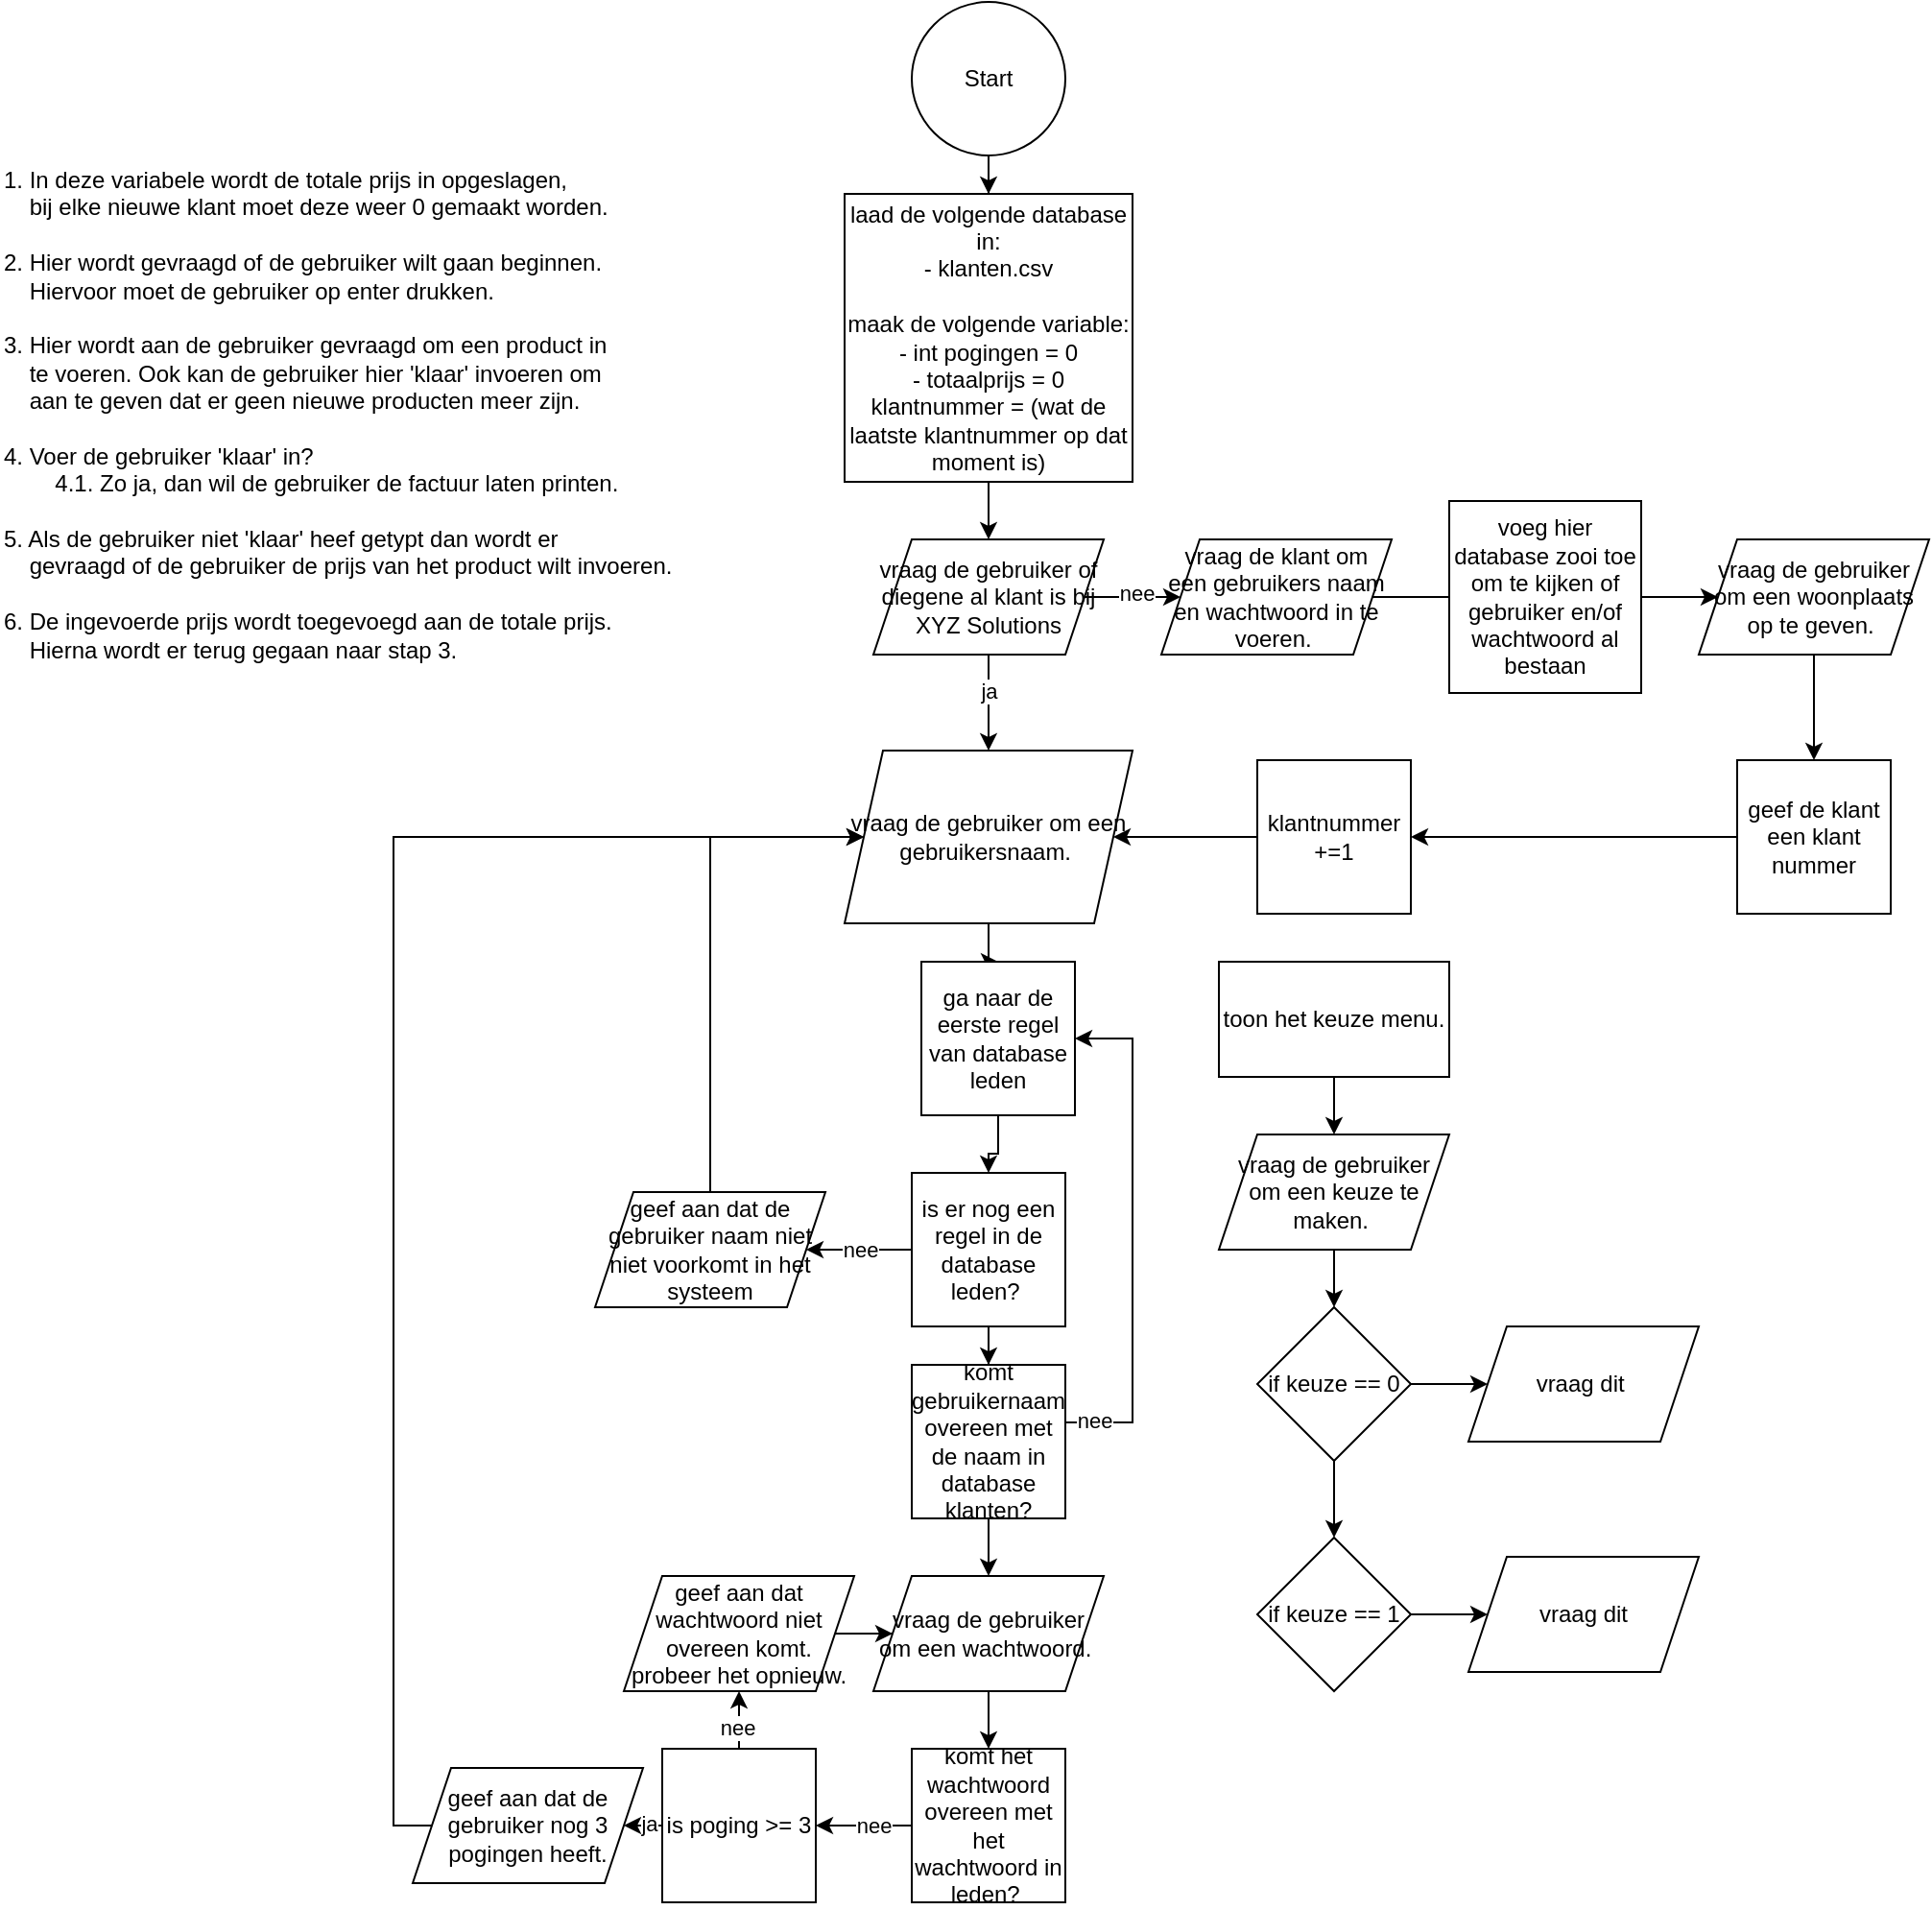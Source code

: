 <mxfile version="13.9.9" type="device"><diagram id="C5RBs43oDa-KdzZeNtuy" name="Page-1"><mxGraphModel dx="2653" dy="867" grid="1" gridSize="10" guides="1" tooltips="1" connect="1" arrows="1" fold="1" page="1" pageScale="1" pageWidth="827" pageHeight="1169" math="0" shadow="0"><root><mxCell id="WIyWlLk6GJQsqaUBKTNV-0"/><mxCell id="WIyWlLk6GJQsqaUBKTNV-1" parent="WIyWlLk6GJQsqaUBKTNV-0"/><mxCell id="tWPu2_w4OHIjBuxpegtP-2" style="edgeStyle=orthogonalEdgeStyle;rounded=0;orthogonalLoop=1;jettySize=auto;html=1;" edge="1" parent="WIyWlLk6GJQsqaUBKTNV-1" source="O1zzC6g-npnhpPZKXUF2-0" target="tWPu2_w4OHIjBuxpegtP-1"><mxGeometry relative="1" as="geometry"/></mxCell><mxCell id="O1zzC6g-npnhpPZKXUF2-0" value="Start" style="ellipse;whiteSpace=wrap;html=1;aspect=fixed;" parent="WIyWlLk6GJQsqaUBKTNV-1" vertex="1"><mxGeometry y="40" width="80" height="80" as="geometry"/></mxCell><mxCell id="O1zzC6g-npnhpPZKXUF2-17" value="1. In deze variabele wordt de totale prijs in opgeslagen,&lt;br&gt;&amp;nbsp; &amp;nbsp; bij elke nieuwe klant moet deze weer 0 gemaakt worden.&lt;br&gt;&lt;br&gt;2. Hier wordt gevraagd of de gebruiker wilt gaan beginnen.&lt;br&gt;&amp;nbsp; &amp;nbsp; Hiervoor moet de gebruiker op enter drukken.&lt;br&gt;&lt;br&gt;3. Hier wordt aan de gebruiker gevraagd om een product in&lt;br&gt;&amp;nbsp; &amp;nbsp; te voeren. Ook kan de gebruiker hier 'klaar' invoeren om&lt;br&gt;&amp;nbsp; &amp;nbsp; aan te geven dat er geen nieuwe producten meer zijn.&lt;br&gt;&lt;br&gt;4. Voer de gebruiker 'klaar' in?&lt;br&gt;&lt;span style=&quot;white-space: pre;&quot;&gt;&#9;&lt;/span&gt;4.1. Zo ja, dan wil de gebruiker de factuur laten printen.&lt;br&gt;&lt;br&gt;5. Als de gebruiker niet 'klaar' heef getypt dan wordt er&lt;br&gt;&amp;nbsp; &amp;nbsp; gevraagd of de gebruiker de prijs van het product wilt invoeren.&lt;br&gt;&lt;br&gt;6. De ingevoerde prijs wordt toegevoegd aan de totale prijs.&lt;br&gt;&amp;nbsp; &amp;nbsp; Hierna wordt er terug gegaan naar stap 3." style="text;html=1;align=left;verticalAlign=middle;resizable=0;points=[];autosize=1;strokeColor=none;fillColor=none;" parent="WIyWlLk6GJQsqaUBKTNV-1" vertex="1"><mxGeometry x="-475" y="120" width="370" height="270" as="geometry"/></mxCell><mxCell id="tWPu2_w4OHIjBuxpegtP-40" value="" style="edgeStyle=orthogonalEdgeStyle;rounded=0;orthogonalLoop=1;jettySize=auto;html=1;" edge="1" parent="WIyWlLk6GJQsqaUBKTNV-1" source="tWPu2_w4OHIjBuxpegtP-1" target="tWPu2_w4OHIjBuxpegtP-39"><mxGeometry relative="1" as="geometry"/></mxCell><mxCell id="tWPu2_w4OHIjBuxpegtP-1" value="laad de volgende database in:&lt;br&gt;- klanten.csv&lt;br&gt;&lt;br&gt;maak de volgende variable:&lt;br&gt;- int pogingen = 0&lt;br&gt;- totaalprijs = 0&lt;br&gt;klantnummer = (wat de laatste klantnummer op dat moment is)" style="whiteSpace=wrap;html=1;aspect=fixed;shadow=0;strokeColor=#000000;fillColor=#FFFFFF;" vertex="1" parent="WIyWlLk6GJQsqaUBKTNV-1"><mxGeometry x="-35" y="140" width="150" height="150" as="geometry"/></mxCell><mxCell id="tWPu2_w4OHIjBuxpegtP-6" style="edgeStyle=orthogonalEdgeStyle;rounded=0;orthogonalLoop=1;jettySize=auto;html=1;entryX=0.5;entryY=0;entryDx=0;entryDy=0;" edge="1" parent="WIyWlLk6GJQsqaUBKTNV-1" source="tWPu2_w4OHIjBuxpegtP-3" target="tWPu2_w4OHIjBuxpegtP-5"><mxGeometry relative="1" as="geometry"/></mxCell><mxCell id="tWPu2_w4OHIjBuxpegtP-3" value="vraag de gebruiker om een gebruikersnaam.&amp;nbsp;" style="shape=parallelogram;perimeter=parallelogramPerimeter;whiteSpace=wrap;html=1;fixedSize=1;shadow=0;fillColor=#FFFFFF;" vertex="1" parent="WIyWlLk6GJQsqaUBKTNV-1"><mxGeometry x="-35" y="430" width="150" height="90" as="geometry"/></mxCell><mxCell id="tWPu2_w4OHIjBuxpegtP-8" value="" style="edgeStyle=orthogonalEdgeStyle;rounded=0;orthogonalLoop=1;jettySize=auto;html=1;" edge="1" parent="WIyWlLk6GJQsqaUBKTNV-1" source="tWPu2_w4OHIjBuxpegtP-5" target="tWPu2_w4OHIjBuxpegtP-7"><mxGeometry relative="1" as="geometry"/></mxCell><mxCell id="tWPu2_w4OHIjBuxpegtP-5" value="ga naar de eerste regel van database leden" style="whiteSpace=wrap;html=1;aspect=fixed;shadow=0;strokeColor=#000000;fillColor=#FFFFFF;" vertex="1" parent="WIyWlLk6GJQsqaUBKTNV-1"><mxGeometry x="5" y="540" width="80" height="80" as="geometry"/></mxCell><mxCell id="tWPu2_w4OHIjBuxpegtP-12" value="nee" style="edgeStyle=orthogonalEdgeStyle;rounded=0;orthogonalLoop=1;jettySize=auto;html=1;" edge="1" parent="WIyWlLk6GJQsqaUBKTNV-1" source="tWPu2_w4OHIjBuxpegtP-7" target="tWPu2_w4OHIjBuxpegtP-11"><mxGeometry relative="1" as="geometry"/></mxCell><mxCell id="tWPu2_w4OHIjBuxpegtP-15" value="" style="edgeStyle=orthogonalEdgeStyle;rounded=0;orthogonalLoop=1;jettySize=auto;html=1;" edge="1" parent="WIyWlLk6GJQsqaUBKTNV-1" source="tWPu2_w4OHIjBuxpegtP-7" target="tWPu2_w4OHIjBuxpegtP-14"><mxGeometry relative="1" as="geometry"/></mxCell><mxCell id="tWPu2_w4OHIjBuxpegtP-7" value="is er nog een regel in de database leden?&amp;nbsp;" style="whiteSpace=wrap;html=1;aspect=fixed;shadow=0;strokeColor=#000000;fillColor=#FFFFFF;" vertex="1" parent="WIyWlLk6GJQsqaUBKTNV-1"><mxGeometry y="650" width="80" height="80" as="geometry"/></mxCell><mxCell id="tWPu2_w4OHIjBuxpegtP-13" style="edgeStyle=orthogonalEdgeStyle;rounded=0;orthogonalLoop=1;jettySize=auto;html=1;entryX=0;entryY=0.5;entryDx=0;entryDy=0;" edge="1" parent="WIyWlLk6GJQsqaUBKTNV-1" source="tWPu2_w4OHIjBuxpegtP-11" target="tWPu2_w4OHIjBuxpegtP-3"><mxGeometry relative="1" as="geometry"><Array as="points"><mxPoint x="-105" y="475"/></Array></mxGeometry></mxCell><mxCell id="tWPu2_w4OHIjBuxpegtP-11" value="geef aan dat de gebruiker naam niet&lt;br&gt;niet voorkomt in het systeem" style="shape=parallelogram;perimeter=parallelogramPerimeter;whiteSpace=wrap;html=1;fixedSize=1;shadow=0;fillColor=#FFFFFF;" vertex="1" parent="WIyWlLk6GJQsqaUBKTNV-1"><mxGeometry x="-165" y="660" width="120" height="60" as="geometry"/></mxCell><mxCell id="tWPu2_w4OHIjBuxpegtP-21" style="edgeStyle=orthogonalEdgeStyle;rounded=0;orthogonalLoop=1;jettySize=auto;html=1;entryX=1;entryY=0.5;entryDx=0;entryDy=0;" edge="1" parent="WIyWlLk6GJQsqaUBKTNV-1" source="tWPu2_w4OHIjBuxpegtP-14" target="tWPu2_w4OHIjBuxpegtP-5"><mxGeometry relative="1" as="geometry"><mxPoint x="105" y="579" as="targetPoint"/><Array as="points"><mxPoint x="115" y="780"/><mxPoint x="115" y="580"/></Array></mxGeometry></mxCell><mxCell id="tWPu2_w4OHIjBuxpegtP-22" value="nee" style="edgeLabel;html=1;align=center;verticalAlign=middle;resizable=0;points=[];" vertex="1" connectable="0" parent="tWPu2_w4OHIjBuxpegtP-21"><mxGeometry x="-0.89" y="1" relative="1" as="geometry"><mxPoint as="offset"/></mxGeometry></mxCell><mxCell id="tWPu2_w4OHIjBuxpegtP-24" value="" style="edgeStyle=orthogonalEdgeStyle;rounded=0;orthogonalLoop=1;jettySize=auto;html=1;" edge="1" parent="WIyWlLk6GJQsqaUBKTNV-1" source="tWPu2_w4OHIjBuxpegtP-14" target="tWPu2_w4OHIjBuxpegtP-23"><mxGeometry relative="1" as="geometry"/></mxCell><mxCell id="tWPu2_w4OHIjBuxpegtP-14" value="komt gebruikernaam overeen met de naam in database klanten?" style="whiteSpace=wrap;html=1;aspect=fixed;shadow=0;strokeColor=#000000;fillColor=#FFFFFF;" vertex="1" parent="WIyWlLk6GJQsqaUBKTNV-1"><mxGeometry y="750" width="80" height="80" as="geometry"/></mxCell><mxCell id="tWPu2_w4OHIjBuxpegtP-26" style="edgeStyle=orthogonalEdgeStyle;rounded=0;orthogonalLoop=1;jettySize=auto;html=1;entryX=0.5;entryY=0;entryDx=0;entryDy=0;" edge="1" parent="WIyWlLk6GJQsqaUBKTNV-1" source="tWPu2_w4OHIjBuxpegtP-23" target="tWPu2_w4OHIjBuxpegtP-25"><mxGeometry relative="1" as="geometry"/></mxCell><mxCell id="tWPu2_w4OHIjBuxpegtP-23" value="vraag de gebruiker om een wachtwoord.&amp;nbsp;" style="shape=parallelogram;perimeter=parallelogramPerimeter;whiteSpace=wrap;html=1;fixedSize=1;shadow=0;fillColor=#FFFFFF;" vertex="1" parent="WIyWlLk6GJQsqaUBKTNV-1"><mxGeometry x="-20" y="860" width="120" height="60" as="geometry"/></mxCell><mxCell id="tWPu2_w4OHIjBuxpegtP-28" value="" style="edgeStyle=orthogonalEdgeStyle;rounded=0;orthogonalLoop=1;jettySize=auto;html=1;entryX=1;entryY=0.5;entryDx=0;entryDy=0;exitX=0;exitY=0.5;exitDx=0;exitDy=0;" edge="1" parent="WIyWlLk6GJQsqaUBKTNV-1" source="tWPu2_w4OHIjBuxpegtP-25" target="tWPu2_w4OHIjBuxpegtP-29"><mxGeometry relative="1" as="geometry"><mxPoint x="-70" y="990" as="targetPoint"/><Array as="points"/></mxGeometry></mxCell><mxCell id="tWPu2_w4OHIjBuxpegtP-32" value="nee" style="edgeLabel;html=1;align=center;verticalAlign=middle;resizable=0;points=[];" vertex="1" connectable="0" parent="tWPu2_w4OHIjBuxpegtP-28"><mxGeometry x="-0.22" y="-1" relative="1" as="geometry"><mxPoint x="-0.4" y="1" as="offset"/></mxGeometry></mxCell><mxCell id="tWPu2_w4OHIjBuxpegtP-25" value="komt het wachtwoord overeen met het wachtwoord in leden?&amp;nbsp;" style="whiteSpace=wrap;html=1;aspect=fixed;shadow=0;strokeColor=#000000;fillColor=#FFFFFF;" vertex="1" parent="WIyWlLk6GJQsqaUBKTNV-1"><mxGeometry y="950" width="80" height="80" as="geometry"/></mxCell><mxCell id="tWPu2_w4OHIjBuxpegtP-31" value="" style="edgeStyle=orthogonalEdgeStyle;rounded=0;orthogonalLoop=1;jettySize=auto;html=1;" edge="1" parent="WIyWlLk6GJQsqaUBKTNV-1" source="tWPu2_w4OHIjBuxpegtP-29" target="tWPu2_w4OHIjBuxpegtP-30"><mxGeometry relative="1" as="geometry"><Array as="points"><mxPoint x="-150" y="990"/><mxPoint x="-150" y="990"/></Array></mxGeometry></mxCell><mxCell id="tWPu2_w4OHIjBuxpegtP-33" value="ja" style="edgeLabel;html=1;align=center;verticalAlign=middle;resizable=0;points=[];" vertex="1" connectable="0" parent="tWPu2_w4OHIjBuxpegtP-31"><mxGeometry x="-0.249" y="-1" relative="1" as="geometry"><mxPoint as="offset"/></mxGeometry></mxCell><mxCell id="tWPu2_w4OHIjBuxpegtP-36" value="" style="edgeStyle=orthogonalEdgeStyle;rounded=0;orthogonalLoop=1;jettySize=auto;html=1;" edge="1" parent="WIyWlLk6GJQsqaUBKTNV-1" source="tWPu2_w4OHIjBuxpegtP-29" target="tWPu2_w4OHIjBuxpegtP-35"><mxGeometry relative="1" as="geometry"><Array as="points"><mxPoint x="-90" y="960"/><mxPoint x="-90" y="960"/></Array></mxGeometry></mxCell><mxCell id="tWPu2_w4OHIjBuxpegtP-37" value="nee" style="edgeLabel;html=1;align=center;verticalAlign=middle;resizable=0;points=[];" vertex="1" connectable="0" parent="tWPu2_w4OHIjBuxpegtP-36"><mxGeometry x="-0.226" y="1" relative="1" as="geometry"><mxPoint as="offset"/></mxGeometry></mxCell><mxCell id="tWPu2_w4OHIjBuxpegtP-29" value="is poging &amp;gt;= 3" style="whiteSpace=wrap;html=1;aspect=fixed;shadow=0;strokeColor=#000000;fillColor=#FFFFFF;" vertex="1" parent="WIyWlLk6GJQsqaUBKTNV-1"><mxGeometry x="-130" y="950" width="80" height="80" as="geometry"/></mxCell><mxCell id="tWPu2_w4OHIjBuxpegtP-34" style="edgeStyle=orthogonalEdgeStyle;rounded=0;orthogonalLoop=1;jettySize=auto;html=1;entryX=0;entryY=0.5;entryDx=0;entryDy=0;" edge="1" parent="WIyWlLk6GJQsqaUBKTNV-1" source="tWPu2_w4OHIjBuxpegtP-30" target="tWPu2_w4OHIjBuxpegtP-3"><mxGeometry relative="1" as="geometry"><Array as="points"><mxPoint x="-270" y="475"/></Array></mxGeometry></mxCell><mxCell id="tWPu2_w4OHIjBuxpegtP-30" value="geef aan dat de gebruiker nog 3 pogingen heeft." style="shape=parallelogram;perimeter=parallelogramPerimeter;whiteSpace=wrap;html=1;fixedSize=1;shadow=0;fillColor=#FFFFFF;" vertex="1" parent="WIyWlLk6GJQsqaUBKTNV-1"><mxGeometry x="-260" y="960" width="120" height="60" as="geometry"/></mxCell><mxCell id="tWPu2_w4OHIjBuxpegtP-38" style="edgeStyle=orthogonalEdgeStyle;rounded=0;orthogonalLoop=1;jettySize=auto;html=1;entryX=0;entryY=0.5;entryDx=0;entryDy=0;" edge="1" parent="WIyWlLk6GJQsqaUBKTNV-1" source="tWPu2_w4OHIjBuxpegtP-35" target="tWPu2_w4OHIjBuxpegtP-23"><mxGeometry relative="1" as="geometry"/></mxCell><mxCell id="tWPu2_w4OHIjBuxpegtP-35" value="geef aan dat wachtwoord niet overeen komt. probeer het opnieuw." style="shape=parallelogram;perimeter=parallelogramPerimeter;whiteSpace=wrap;html=1;fixedSize=1;shadow=0;fillColor=#FFFFFF;" vertex="1" parent="WIyWlLk6GJQsqaUBKTNV-1"><mxGeometry x="-150" y="860" width="120" height="60" as="geometry"/></mxCell><mxCell id="tWPu2_w4OHIjBuxpegtP-41" style="edgeStyle=orthogonalEdgeStyle;rounded=0;orthogonalLoop=1;jettySize=auto;html=1;entryX=0.5;entryY=0;entryDx=0;entryDy=0;" edge="1" parent="WIyWlLk6GJQsqaUBKTNV-1" source="tWPu2_w4OHIjBuxpegtP-39" target="tWPu2_w4OHIjBuxpegtP-3"><mxGeometry relative="1" as="geometry"><Array as="points"><mxPoint x="40" y="410"/><mxPoint x="40" y="410"/></Array></mxGeometry></mxCell><mxCell id="tWPu2_w4OHIjBuxpegtP-42" value="ja" style="edgeLabel;html=1;align=center;verticalAlign=middle;resizable=0;points=[];" vertex="1" connectable="0" parent="tWPu2_w4OHIjBuxpegtP-41"><mxGeometry x="-0.238" relative="1" as="geometry"><mxPoint as="offset"/></mxGeometry></mxCell><mxCell id="tWPu2_w4OHIjBuxpegtP-44" value="" style="edgeStyle=orthogonalEdgeStyle;rounded=0;orthogonalLoop=1;jettySize=auto;html=1;" edge="1" parent="WIyWlLk6GJQsqaUBKTNV-1" source="tWPu2_w4OHIjBuxpegtP-39" target="tWPu2_w4OHIjBuxpegtP-43"><mxGeometry relative="1" as="geometry"/></mxCell><mxCell id="tWPu2_w4OHIjBuxpegtP-71" value="nee" style="edgeLabel;html=1;align=center;verticalAlign=middle;resizable=0;points=[];" vertex="1" connectable="0" parent="tWPu2_w4OHIjBuxpegtP-44"><mxGeometry x="-0.24" y="2" relative="1" as="geometry"><mxPoint as="offset"/></mxGeometry></mxCell><mxCell id="tWPu2_w4OHIjBuxpegtP-39" value="vraag de gebruiker of diegene al klant is bij XYZ Solutions" style="shape=parallelogram;perimeter=parallelogramPerimeter;whiteSpace=wrap;html=1;fixedSize=1;shadow=0;fillColor=#FFFFFF;" vertex="1" parent="WIyWlLk6GJQsqaUBKTNV-1"><mxGeometry x="-20" y="320" width="120" height="60" as="geometry"/></mxCell><mxCell id="tWPu2_w4OHIjBuxpegtP-64" value="" style="edgeStyle=orthogonalEdgeStyle;rounded=0;orthogonalLoop=1;jettySize=auto;html=1;" edge="1" parent="WIyWlLk6GJQsqaUBKTNV-1" source="tWPu2_w4OHIjBuxpegtP-43"><mxGeometry relative="1" as="geometry"><mxPoint x="334" y="350" as="targetPoint"/></mxGeometry></mxCell><mxCell id="tWPu2_w4OHIjBuxpegtP-43" value="vraag de klant om een gebruikers naam en wachtwoord in te voeren.&amp;nbsp;" style="shape=parallelogram;perimeter=parallelogramPerimeter;whiteSpace=wrap;html=1;fixedSize=1;shadow=0;fillColor=#FFFFFF;" vertex="1" parent="WIyWlLk6GJQsqaUBKTNV-1"><mxGeometry x="130" y="320" width="120" height="60" as="geometry"/></mxCell><mxCell id="tWPu2_w4OHIjBuxpegtP-67" value="" style="edgeStyle=orthogonalEdgeStyle;rounded=0;orthogonalLoop=1;jettySize=auto;html=1;" edge="1" parent="WIyWlLk6GJQsqaUBKTNV-1" source="tWPu2_w4OHIjBuxpegtP-47" target="tWPu2_w4OHIjBuxpegtP-66"><mxGeometry relative="1" as="geometry"/></mxCell><mxCell id="tWPu2_w4OHIjBuxpegtP-47" value="vraag de gebruiker om een woonplaats op te geven.&amp;nbsp;" style="shape=parallelogram;perimeter=parallelogramPerimeter;whiteSpace=wrap;html=1;fixedSize=1;shadow=0;fillColor=#FFFFFF;" vertex="1" parent="WIyWlLk6GJQsqaUBKTNV-1"><mxGeometry x="410" y="320" width="120" height="60" as="geometry"/></mxCell><mxCell id="tWPu2_w4OHIjBuxpegtP-54" value="" style="edgeStyle=orthogonalEdgeStyle;rounded=0;orthogonalLoop=1;jettySize=auto;html=1;" edge="1" parent="WIyWlLk6GJQsqaUBKTNV-1" source="tWPu2_w4OHIjBuxpegtP-51" target="tWPu2_w4OHIjBuxpegtP-53"><mxGeometry relative="1" as="geometry"/></mxCell><mxCell id="tWPu2_w4OHIjBuxpegtP-51" value="toon het keuze menu." style="whiteSpace=wrap;html=1;shadow=0;fillColor=#FFFFFF;" vertex="1" parent="WIyWlLk6GJQsqaUBKTNV-1"><mxGeometry x="160" y="540" width="120" height="60" as="geometry"/></mxCell><mxCell id="tWPu2_w4OHIjBuxpegtP-56" value="" style="edgeStyle=orthogonalEdgeStyle;rounded=0;orthogonalLoop=1;jettySize=auto;html=1;" edge="1" parent="WIyWlLk6GJQsqaUBKTNV-1" source="tWPu2_w4OHIjBuxpegtP-53" target="tWPu2_w4OHIjBuxpegtP-55"><mxGeometry relative="1" as="geometry"/></mxCell><mxCell id="tWPu2_w4OHIjBuxpegtP-53" value="vraag de gebruiker om een keuze te maken.&amp;nbsp;" style="shape=parallelogram;perimeter=parallelogramPerimeter;whiteSpace=wrap;html=1;fixedSize=1;shadow=0;fillColor=#FFFFFF;" vertex="1" parent="WIyWlLk6GJQsqaUBKTNV-1"><mxGeometry x="160" y="630" width="120" height="60" as="geometry"/></mxCell><mxCell id="tWPu2_w4OHIjBuxpegtP-58" value="" style="edgeStyle=orthogonalEdgeStyle;rounded=0;orthogonalLoop=1;jettySize=auto;html=1;" edge="1" parent="WIyWlLk6GJQsqaUBKTNV-1" source="tWPu2_w4OHIjBuxpegtP-55" target="tWPu2_w4OHIjBuxpegtP-57"><mxGeometry relative="1" as="geometry"/></mxCell><mxCell id="tWPu2_w4OHIjBuxpegtP-60" value="" style="edgeStyle=orthogonalEdgeStyle;rounded=0;orthogonalLoop=1;jettySize=auto;html=1;" edge="1" parent="WIyWlLk6GJQsqaUBKTNV-1" source="tWPu2_w4OHIjBuxpegtP-55" target="tWPu2_w4OHIjBuxpegtP-59"><mxGeometry relative="1" as="geometry"/></mxCell><mxCell id="tWPu2_w4OHIjBuxpegtP-55" value="if keuze == 0" style="rhombus;whiteSpace=wrap;html=1;shadow=0;strokeColor=#000000;fillColor=#FFFFFF;" vertex="1" parent="WIyWlLk6GJQsqaUBKTNV-1"><mxGeometry x="180" y="720" width="80" height="80" as="geometry"/></mxCell><mxCell id="tWPu2_w4OHIjBuxpegtP-62" value="" style="edgeStyle=orthogonalEdgeStyle;rounded=0;orthogonalLoop=1;jettySize=auto;html=1;" edge="1" parent="WIyWlLk6GJQsqaUBKTNV-1" source="tWPu2_w4OHIjBuxpegtP-57" target="tWPu2_w4OHIjBuxpegtP-61"><mxGeometry relative="1" as="geometry"/></mxCell><mxCell id="tWPu2_w4OHIjBuxpegtP-57" value="if keuze == 1" style="rhombus;whiteSpace=wrap;html=1;shadow=0;strokeColor=#000000;fillColor=#FFFFFF;" vertex="1" parent="WIyWlLk6GJQsqaUBKTNV-1"><mxGeometry x="180" y="840" width="80" height="80" as="geometry"/></mxCell><mxCell id="tWPu2_w4OHIjBuxpegtP-59" value="vraag dit&amp;nbsp;" style="shape=parallelogram;perimeter=parallelogramPerimeter;whiteSpace=wrap;html=1;fixedSize=1;shadow=0;fillColor=#FFFFFF;" vertex="1" parent="WIyWlLk6GJQsqaUBKTNV-1"><mxGeometry x="290" y="730" width="120" height="60" as="geometry"/></mxCell><mxCell id="tWPu2_w4OHIjBuxpegtP-61" value="vraag dit" style="shape=parallelogram;perimeter=parallelogramPerimeter;whiteSpace=wrap;html=1;fixedSize=1;shadow=0;fillColor=#FFFFFF;" vertex="1" parent="WIyWlLk6GJQsqaUBKTNV-1"><mxGeometry x="290" y="850" width="120" height="60" as="geometry"/></mxCell><mxCell id="tWPu2_w4OHIjBuxpegtP-72" style="edgeStyle=orthogonalEdgeStyle;rounded=0;orthogonalLoop=1;jettySize=auto;html=1;entryX=0;entryY=0.5;entryDx=0;entryDy=0;" edge="1" parent="WIyWlLk6GJQsqaUBKTNV-1" source="tWPu2_w4OHIjBuxpegtP-63" target="tWPu2_w4OHIjBuxpegtP-47"><mxGeometry relative="1" as="geometry"/></mxCell><mxCell id="tWPu2_w4OHIjBuxpegtP-63" value="voeg hier database zooi toe om te kijken of gebruiker en/of wachtwoord al bestaan" style="whiteSpace=wrap;html=1;aspect=fixed;shadow=0;strokeColor=#000000;fillColor=#FFFFFF;" vertex="1" parent="WIyWlLk6GJQsqaUBKTNV-1"><mxGeometry x="280" y="300" width="100" height="100" as="geometry"/></mxCell><mxCell id="tWPu2_w4OHIjBuxpegtP-69" value="" style="edgeStyle=orthogonalEdgeStyle;rounded=0;orthogonalLoop=1;jettySize=auto;html=1;" edge="1" parent="WIyWlLk6GJQsqaUBKTNV-1" source="tWPu2_w4OHIjBuxpegtP-66" target="tWPu2_w4OHIjBuxpegtP-68"><mxGeometry relative="1" as="geometry"/></mxCell><mxCell id="tWPu2_w4OHIjBuxpegtP-66" value="geef de klant een klant nummer" style="whiteSpace=wrap;html=1;aspect=fixed;shadow=0;strokeColor=#000000;fillColor=#FFFFFF;" vertex="1" parent="WIyWlLk6GJQsqaUBKTNV-1"><mxGeometry x="430" y="435" width="80" height="80" as="geometry"/></mxCell><mxCell id="tWPu2_w4OHIjBuxpegtP-70" style="edgeStyle=orthogonalEdgeStyle;rounded=0;orthogonalLoop=1;jettySize=auto;html=1;entryX=1;entryY=0.5;entryDx=0;entryDy=0;" edge="1" parent="WIyWlLk6GJQsqaUBKTNV-1" source="tWPu2_w4OHIjBuxpegtP-68" target="tWPu2_w4OHIjBuxpegtP-3"><mxGeometry relative="1" as="geometry"/></mxCell><mxCell id="tWPu2_w4OHIjBuxpegtP-68" value="klantnummer +=1" style="whiteSpace=wrap;html=1;aspect=fixed;shadow=0;strokeColor=#000000;fillColor=#FFFFFF;" vertex="1" parent="WIyWlLk6GJQsqaUBKTNV-1"><mxGeometry x="180" y="435" width="80" height="80" as="geometry"/></mxCell></root></mxGraphModel></diagram></mxfile>